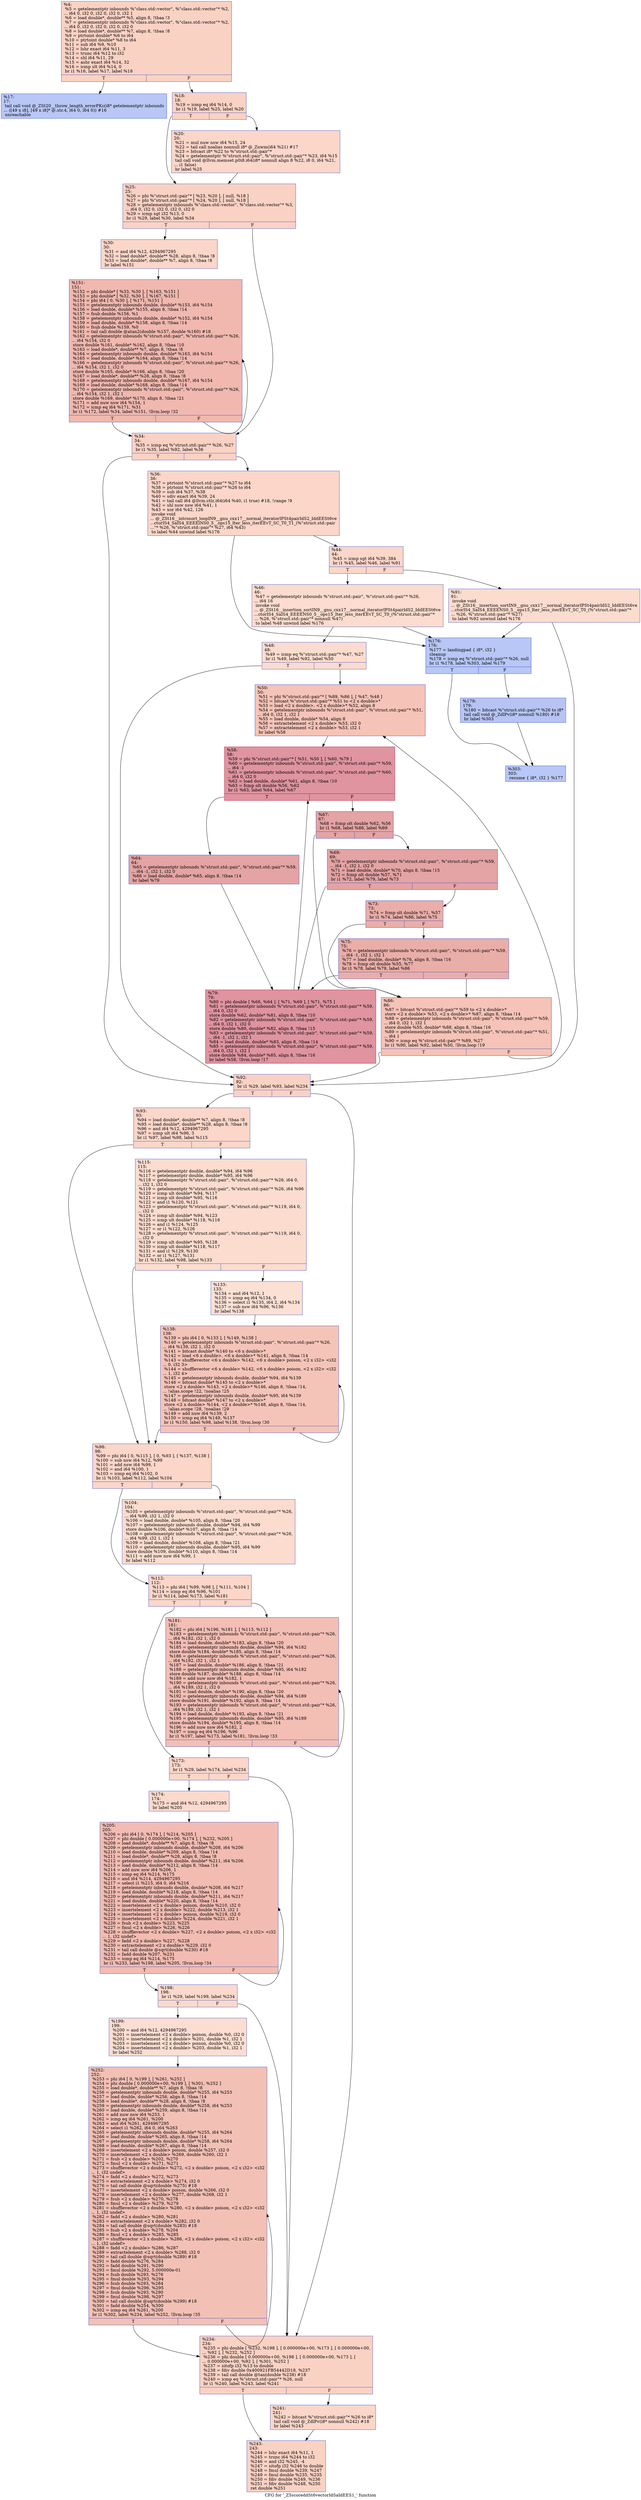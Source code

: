 digraph "CFG for '_Z5scoreddSt6vectorIdSaIdEES1_' function" {
	label="CFG for '_Z5scoreddSt6vectorIdSaIdEES1_' function";

	Node0x55e2c5cd64c0 [shape=record,color="#3d50c3ff", style=filled, fillcolor="#f4987a70",label="{%4:\l  %5 = getelementptr inbounds %\"class.std::vector\", %\"class.std::vector\"* %2,\l... i64 0, i32 0, i32 0, i32 0, i32 1\l  %6 = load double*, double** %5, align 8, !tbaa !3\l  %7 = getelementptr inbounds %\"class.std::vector\", %\"class.std::vector\"* %2,\l... i64 0, i32 0, i32 0, i32 0, i32 0\l  %8 = load double*, double** %7, align 8, !tbaa !8\l  %9 = ptrtoint double* %6 to i64\l  %10 = ptrtoint double* %8 to i64\l  %11 = sub i64 %9, %10\l  %12 = lshr exact i64 %11, 3\l  %13 = trunc i64 %12 to i32\l  %14 = shl i64 %11, 29\l  %15 = ashr exact i64 %14, 32\l  %16 = icmp slt i64 %14, 0\l  br i1 %16, label %17, label %18\l|{<s0>T|<s1>F}}"];
	Node0x55e2c5cd64c0:s0 -> Node0x55e2c5cd6550;
	Node0x55e2c5cd64c0:s1 -> Node0x55e2c5cd78c0;
	Node0x55e2c5cd6550 [shape=record,color="#3d50c3ff", style=filled, fillcolor="#5f7fe870",label="{%17:\l17:                                               \l  tail call void @_ZSt20__throw_length_errorPKc(i8* getelementptr inbounds\l... ([49 x i8], [49 x i8]* @.str.4, i64 0, i64 0)) #16\l  unreachable\l}"];
	Node0x55e2c5cd78c0 [shape=record,color="#3d50c3ff", style=filled, fillcolor="#f4987a70",label="{%18:\l18:                                               \l  %19 = icmp eq i64 %14, 0\l  br i1 %19, label %25, label %20\l|{<s0>T|<s1>F}}"];
	Node0x55e2c5cd78c0:s0 -> Node0x55e2c5cd7d90;
	Node0x55e2c5cd78c0:s1 -> Node0x55e2c5cd7de0;
	Node0x55e2c5cd7de0 [shape=record,color="#3d50c3ff", style=filled, fillcolor="#f6a38570",label="{%20:\l20:                                               \l  %21 = mul nuw nsw i64 %15, 24\l  %22 = tail call noalias nonnull i8* @_Znwm(i64 %21) #17\l  %23 = bitcast i8* %22 to %\"struct.std::pair\"*\l  %24 = getelementptr %\"struct.std::pair\", %\"struct.std::pair\"* %23, i64 %15\l  tail call void @llvm.memset.p0i8.i64(i8* nonnull align 8 %22, i8 0, i64 %21,\l... i1 false)\l  br label %25\l}"];
	Node0x55e2c5cd7de0 -> Node0x55e2c5cd7d90;
	Node0x55e2c5cd7d90 [shape=record,color="#3d50c3ff", style=filled, fillcolor="#f4987a70",label="{%25:\l25:                                               \l  %26 = phi %\"struct.std::pair\"* [ %23, %20 ], [ null, %18 ]\l  %27 = phi %\"struct.std::pair\"* [ %24, %20 ], [ null, %18 ]\l  %28 = getelementptr inbounds %\"class.std::vector\", %\"class.std::vector\"* %3,\l... i64 0, i32 0, i32 0, i32 0, i32 0\l  %29 = icmp sgt i32 %13, 0\l  br i1 %29, label %30, label %34\l|{<s0>T|<s1>F}}"];
	Node0x55e2c5cd7d90:s0 -> Node0x55e2c5cd9200;
	Node0x55e2c5cd7d90:s1 -> Node0x55e2c5cd9250;
	Node0x55e2c5cd9200 [shape=record,color="#3d50c3ff", style=filled, fillcolor="#f6a38570",label="{%30:\l30:                                               \l  %31 = and i64 %12, 4294967295\l  %32 = load double*, double** %28, align 8, !tbaa !8\l  %33 = load double*, double** %7, align 8, !tbaa !8\l  br label %151\l}"];
	Node0x55e2c5cd9200 -> Node0x55e2c5cd9ce0;
	Node0x55e2c5cd9250 [shape=record,color="#3d50c3ff", style=filled, fillcolor="#f4987a70",label="{%34:\l34:                                               \l  %35 = icmp eq %\"struct.std::pair\"* %26, %27\l  br i1 %35, label %92, label %36\l|{<s0>T|<s1>F}}"];
	Node0x55e2c5cd9250:s0 -> Node0x55e2c5cd9e30;
	Node0x55e2c5cd9250:s1 -> Node0x55e2c5cd9e80;
	Node0x55e2c5cd9e80 [shape=record,color="#3d50c3ff", style=filled, fillcolor="#f6a38570",label="{%36:\l36:                                               \l  %37 = ptrtoint %\"struct.std::pair\"* %27 to i64\l  %38 = ptrtoint %\"struct.std::pair\"* %26 to i64\l  %39 = sub i64 %37, %38\l  %40 = sdiv exact i64 %39, 24\l  %41 = tail call i64 @llvm.ctlz.i64(i64 %40, i1 true) #18, !range !9\l  %42 = shl nuw nsw i64 %41, 1\l  %43 = xor i64 %42, 126\l  invoke void\l... @_ZSt16__introsort_loopIN9__gnu_cxx17__normal_iteratorIPSt4pairIdS2_IddEESt6ve\l...ctorIS4_SaIS4_EEEElNS0_5__ops15_Iter_less_iterEEvT_SC_T0_T1_(%\"struct.std::pair\l...\"* %26, %\"struct.std::pair\"* %27, i64 %43)\l          to label %44 unwind label %176\l}"];
	Node0x55e2c5cd9e80 -> Node0x55e2c5cda760;
	Node0x55e2c5cd9e80 -> Node0x55e2c5cda7f0;
	Node0x55e2c5cda760 [shape=record,color="#3d50c3ff", style=filled, fillcolor="#f6a38570",label="{%44:\l44:                                               \l  %45 = icmp sgt i64 %39, 384\l  br i1 %45, label %46, label %91\l|{<s0>T|<s1>F}}"];
	Node0x55e2c5cda760:s0 -> Node0x55e2c5cdac90;
	Node0x55e2c5cda760:s1 -> Node0x55e2c5cdace0;
	Node0x55e2c5cdac90 [shape=record,color="#3d50c3ff", style=filled, fillcolor="#f7af9170",label="{%46:\l46:                                               \l  %47 = getelementptr inbounds %\"struct.std::pair\", %\"struct.std::pair\"* %26,\l... i64 16\l  invoke void\l... @_ZSt16__insertion_sortIN9__gnu_cxx17__normal_iteratorIPSt4pairIdS2_IddEESt6ve\l...ctorIS4_SaIS4_EEEENS0_5__ops15_Iter_less_iterEEvT_SC_T0_(%\"struct.std::pair\"*\l... %26, %\"struct.std::pair\"* nonnull %47)\l          to label %48 unwind label %176\l}"];
	Node0x55e2c5cdac90 -> Node0x55e2c5cdaee0;
	Node0x55e2c5cdac90 -> Node0x55e2c5cda7f0;
	Node0x55e2c5cdaee0 [shape=record,color="#3d50c3ff", style=filled, fillcolor="#f7af9170",label="{%48:\l48:                                               \l  %49 = icmp eq %\"struct.std::pair\"* %47, %27\l  br i1 %49, label %92, label %50\l|{<s0>T|<s1>F}}"];
	Node0x55e2c5cdaee0:s0 -> Node0x55e2c5cd9e30;
	Node0x55e2c5cdaee0:s1 -> Node0x55e2c5cdb270;
	Node0x55e2c5cdb270 [shape=record,color="#3d50c3ff", style=filled, fillcolor="#e8765c70",label="{%50:\l50:                                               \l  %51 = phi %\"struct.std::pair\"* [ %89, %86 ], [ %47, %48 ]\l  %52 = bitcast %\"struct.std::pair\"* %51 to \<2 x double\>*\l  %53 = load \<2 x double\>, \<2 x double\>* %52, align 8\l  %54 = getelementptr inbounds %\"struct.std::pair\", %\"struct.std::pair\"* %51,\l... i64 0, i32 1, i32 1\l  %55 = load double, double* %54, align 8\l  %56 = extractelement \<2 x double\> %53, i32 0\l  %57 = extractelement \<2 x double\> %53, i32 1\l  br label %58\l}"];
	Node0x55e2c5cdb270 -> Node0x55e2c5cdb750;
	Node0x55e2c5cdb750 [shape=record,color="#b70d28ff", style=filled, fillcolor="#b70d2870",label="{%58:\l58:                                               \l  %59 = phi %\"struct.std::pair\"* [ %51, %50 ], [ %60, %79 ]\l  %60 = getelementptr inbounds %\"struct.std::pair\", %\"struct.std::pair\"* %59,\l... i64 -1\l  %61 = getelementptr inbounds %\"struct.std::pair\", %\"struct.std::pair\"* %60,\l... i64 0, i32 0\l  %62 = load double, double* %61, align 8, !tbaa !10\l  %63 = fcmp olt double %56, %62\l  br i1 %63, label %64, label %67\l|{<s0>T|<s1>F}}"];
	Node0x55e2c5cdb750:s0 -> Node0x55e2c5cdbd10;
	Node0x55e2c5cdb750:s1 -> Node0x55e2c5cdbda0;
	Node0x55e2c5cdbd10 [shape=record,color="#3d50c3ff", style=filled, fillcolor="#c32e3170",label="{%64:\l64:                                               \l  %65 = getelementptr inbounds %\"struct.std::pair\", %\"struct.std::pair\"* %59,\l... i64 -1, i32 1, i32 0\l  %66 = load double, double* %65, align 8, !tbaa !14\l  br label %79\l}"];
	Node0x55e2c5cdbd10 -> Node0x55e2c5cdb880;
	Node0x55e2c5cdbda0 [shape=record,color="#3d50c3ff", style=filled, fillcolor="#c32e3170",label="{%67:\l67:                                               \l  %68 = fcmp olt double %62, %56\l  br i1 %68, label %86, label %69\l|{<s0>T|<s1>F}}"];
	Node0x55e2c5cdbda0:s0 -> Node0x55e2c5cdb3a0;
	Node0x55e2c5cdbda0:s1 -> Node0x55e2c5cdc110;
	Node0x55e2c5cdc110 [shape=record,color="#3d50c3ff", style=filled, fillcolor="#c32e3170",label="{%69:\l69:                                               \l  %70 = getelementptr inbounds %\"struct.std::pair\", %\"struct.std::pair\"* %59,\l... i64 -1, i32 1, i32 0\l  %71 = load double, double* %70, align 8, !tbaa !15\l  %72 = fcmp olt double %57, %71\l  br i1 %72, label %79, label %73\l|{<s0>T|<s1>F}}"];
	Node0x55e2c5cdc110:s0 -> Node0x55e2c5cdb880;
	Node0x55e2c5cdc110:s1 -> Node0x55e2c5cdc3f0;
	Node0x55e2c5cdc3f0 [shape=record,color="#3d50c3ff", style=filled, fillcolor="#d0473d70",label="{%73:\l73:                                               \l  %74 = fcmp olt double %71, %57\l  br i1 %74, label %86, label %75\l|{<s0>T|<s1>F}}"];
	Node0x55e2c5cdc3f0:s0 -> Node0x55e2c5cdb3a0;
	Node0x55e2c5cdc3f0:s1 -> Node0x55e2c5cdc5c0;
	Node0x55e2c5cdc5c0 [shape=record,color="#3d50c3ff", style=filled, fillcolor="#d0473d70",label="{%75:\l75:                                               \l  %76 = getelementptr inbounds %\"struct.std::pair\", %\"struct.std::pair\"* %59,\l... i64 -1, i32 1, i32 1\l  %77 = load double, double* %76, align 8, !tbaa !16\l  %78 = fcmp olt double %55, %77\l  br i1 %78, label %79, label %86\l|{<s0>T|<s1>F}}"];
	Node0x55e2c5cdc5c0:s0 -> Node0x55e2c5cdb880;
	Node0x55e2c5cdc5c0:s1 -> Node0x55e2c5cdb3a0;
	Node0x55e2c5cdb880 [shape=record,color="#b70d28ff", style=filled, fillcolor="#b70d2870",label="{%79:\l79:                                               \l  %80 = phi double [ %66, %64 ], [ %71, %69 ], [ %71, %75 ]\l  %81 = getelementptr inbounds %\"struct.std::pair\", %\"struct.std::pair\"* %59,\l... i64 0, i32 0\l  store double %62, double* %81, align 8, !tbaa !10\l  %82 = getelementptr inbounds %\"struct.std::pair\", %\"struct.std::pair\"* %59,\l... i64 0, i32 1, i32 0\l  store double %80, double* %82, align 8, !tbaa !15\l  %83 = getelementptr inbounds %\"struct.std::pair\", %\"struct.std::pair\"* %59,\l... i64 -1, i32 1, i32 1\l  %84 = load double, double* %83, align 8, !tbaa !14\l  %85 = getelementptr inbounds %\"struct.std::pair\", %\"struct.std::pair\"* %59,\l... i64 0, i32 1, i32 1\l  store double %84, double* %85, align 8, !tbaa !16\l  br label %58, !llvm.loop !17\l}"];
	Node0x55e2c5cdb880 -> Node0x55e2c5cdb750;
	Node0x55e2c5cdb3a0 [shape=record,color="#3d50c3ff", style=filled, fillcolor="#e8765c70",label="{%86:\l86:                                               \l  %87 = bitcast %\"struct.std::pair\"* %59 to \<2 x double\>*\l  store \<2 x double\> %53, \<2 x double\>* %87, align 8, !tbaa !14\l  %88 = getelementptr inbounds %\"struct.std::pair\", %\"struct.std::pair\"* %59,\l... i64 0, i32 1, i32 1\l  store double %55, double* %88, align 8, !tbaa !16\l  %89 = getelementptr inbounds %\"struct.std::pair\", %\"struct.std::pair\"* %51,\l... i64 1\l  %90 = icmp eq %\"struct.std::pair\"* %89, %27\l  br i1 %90, label %92, label %50, !llvm.loop !19\l|{<s0>T|<s1>F}}"];
	Node0x55e2c5cdb3a0:s0 -> Node0x55e2c5cd9e30;
	Node0x55e2c5cdb3a0:s1 -> Node0x55e2c5cdb270;
	Node0x55e2c5cdace0 [shape=record,color="#3d50c3ff", style=filled, fillcolor="#f7af9170",label="{%91:\l91:                                               \l  invoke void\l... @_ZSt16__insertion_sortIN9__gnu_cxx17__normal_iteratorIPSt4pairIdS2_IddEESt6ve\l...ctorIS4_SaIS4_EEEENS0_5__ops15_Iter_less_iterEEvT_SC_T0_(%\"struct.std::pair\"*\l... %26, %\"struct.std::pair\"* %27)\l          to label %92 unwind label %176\l}"];
	Node0x55e2c5cdace0 -> Node0x55e2c5cd9e30;
	Node0x55e2c5cdace0 -> Node0x55e2c5cda7f0;
	Node0x55e2c5cd9e30 [shape=record,color="#3d50c3ff", style=filled, fillcolor="#f4987a70",label="{%92:\l92:                                               \l  br i1 %29, label %93, label %234\l|{<s0>T|<s1>F}}"];
	Node0x55e2c5cd9e30:s0 -> Node0x55e2c5cdef10;
	Node0x55e2c5cd9e30:s1 -> Node0x55e2c5cdef60;
	Node0x55e2c5cdef10 [shape=record,color="#3d50c3ff", style=filled, fillcolor="#f6a38570",label="{%93:\l93:                                               \l  %94 = load double*, double** %7, align 8, !tbaa !8\l  %95 = load double*, double** %28, align 8, !tbaa !8\l  %96 = and i64 %12, 4294967295\l  %97 = icmp ult i64 %96, 3\l  br i1 %97, label %98, label %115\l|{<s0>T|<s1>F}}"];
	Node0x55e2c5cdef10:s0 -> Node0x55e2c5cdf140;
	Node0x55e2c5cdef10:s1 -> Node0x55e2c5cdf190;
	Node0x55e2c5cdf140 [shape=record,color="#3d50c3ff", style=filled, fillcolor="#f6a38570",label="{%98:\l98:                                               \l  %99 = phi i64 [ 0, %115 ], [ 0, %93 ], [ %137, %138 ]\l  %100 = sub nsw i64 %12, %99\l  %101 = add nsw i64 %99, 1\l  %102 = and i64 %100, 1\l  %103 = icmp eq i64 %102, 0\l  br i1 %103, label %112, label %104\l|{<s0>T|<s1>F}}"];
	Node0x55e2c5cdf140:s0 -> Node0x55e2c5cdf670;
	Node0x55e2c5cdf140:s1 -> Node0x55e2c5cdf700;
	Node0x55e2c5cdf700 [shape=record,color="#3d50c3ff", style=filled, fillcolor="#f7af9170",label="{%104:\l104:                                              \l  %105 = getelementptr inbounds %\"struct.std::pair\", %\"struct.std::pair\"* %26,\l... i64 %99, i32 1, i32 0\l  %106 = load double, double* %105, align 8, !tbaa !20\l  %107 = getelementptr inbounds double, double* %94, i64 %99\l  store double %106, double* %107, align 8, !tbaa !14\l  %108 = getelementptr inbounds %\"struct.std::pair\", %\"struct.std::pair\"* %26,\l... i64 %99, i32 1, i32 1\l  %109 = load double, double* %108, align 8, !tbaa !21\l  %110 = getelementptr inbounds double, double* %95, i64 %99\l  store double %109, double* %110, align 8, !tbaa !14\l  %111 = add nuw nsw i64 %99, 1\l  br label %112\l}"];
	Node0x55e2c5cdf700 -> Node0x55e2c5cdf670;
	Node0x55e2c5cdf670 [shape=record,color="#3d50c3ff", style=filled, fillcolor="#f6a38570",label="{%112:\l112:                                              \l  %113 = phi i64 [ %99, %98 ], [ %111, %104 ]\l  %114 = icmp eq i64 %96, %101\l  br i1 %114, label %173, label %181\l|{<s0>T|<s1>F}}"];
	Node0x55e2c5cdf670:s0 -> Node0x55e2c5ce0140;
	Node0x55e2c5cdf670:s1 -> Node0x55e2c5ce0190;
	Node0x55e2c5cdf190 [shape=record,color="#3d50c3ff", style=filled, fillcolor="#f7af9170",label="{%115:\l115:                                              \l  %116 = getelementptr double, double* %94, i64 %96\l  %117 = getelementptr double, double* %95, i64 %96\l  %118 = getelementptr %\"struct.std::pair\", %\"struct.std::pair\"* %26, i64 0,\l... i32 1, i32 0\l  %119 = getelementptr %\"struct.std::pair\", %\"struct.std::pair\"* %26, i64 %96\l  %120 = icmp ult double* %94, %117\l  %121 = icmp ult double* %95, %116\l  %122 = and i1 %120, %121\l  %123 = getelementptr %\"struct.std::pair\", %\"struct.std::pair\"* %119, i64 0,\l... i32 0\l  %124 = icmp ult double* %94, %123\l  %125 = icmp ult double* %118, %116\l  %126 = and i1 %124, %125\l  %127 = or i1 %122, %126\l  %128 = getelementptr %\"struct.std::pair\", %\"struct.std::pair\"* %119, i64 0,\l... i32 0\l  %129 = icmp ult double* %95, %128\l  %130 = icmp ult double* %118, %117\l  %131 = and i1 %129, %130\l  %132 = or i1 %127, %131\l  br i1 %132, label %98, label %133\l|{<s0>T|<s1>F}}"];
	Node0x55e2c5cdf190:s0 -> Node0x55e2c5cdf140;
	Node0x55e2c5cdf190:s1 -> Node0x55e2c5ce1550;
	Node0x55e2c5ce1550 [shape=record,color="#3d50c3ff", style=filled, fillcolor="#f7b99e70",label="{%133:\l133:                                              \l  %134 = and i64 %12, 1\l  %135 = icmp eq i64 %134, 0\l  %136 = select i1 %135, i64 2, i64 %134\l  %137 = sub nsw i64 %96, %136\l  br label %138\l}"];
	Node0x55e2c5ce1550 -> Node0x55e2c5cdf2d0;
	Node0x55e2c5cdf2d0 [shape=record,color="#3d50c3ff", style=filled, fillcolor="#e97a5f70",label="{%138:\l138:                                              \l  %139 = phi i64 [ 0, %133 ], [ %149, %138 ]\l  %140 = getelementptr inbounds %\"struct.std::pair\", %\"struct.std::pair\"* %26,\l... i64 %139, i32 1, i32 0\l  %141 = bitcast double* %140 to \<6 x double\>*\l  %142 = load \<6 x double\>, \<6 x double\>* %141, align 8, !tbaa !14\l  %143 = shufflevector \<6 x double\> %142, \<6 x double\> poison, \<2 x i32\> \<i32\l... 0, i32 3\>\l  %144 = shufflevector \<6 x double\> %142, \<6 x double\> poison, \<2 x i32\> \<i32\l... 1, i32 4\>\l  %145 = getelementptr inbounds double, double* %94, i64 %139\l  %146 = bitcast double* %145 to \<2 x double\>*\l  store \<2 x double\> %143, \<2 x double\>* %146, align 8, !tbaa !14,\l... !alias.scope !22, !noalias !25\l  %147 = getelementptr inbounds double, double* %95, i64 %139\l  %148 = bitcast double* %147 to \<2 x double\>*\l  store \<2 x double\> %144, \<2 x double\>* %148, align 8, !tbaa !14,\l... !alias.scope !28, !noalias !29\l  %149 = add nuw i64 %139, 2\l  %150 = icmp eq i64 %149, %137\l  br i1 %150, label %98, label %138, !llvm.loop !30\l|{<s0>T|<s1>F}}"];
	Node0x55e2c5cdf2d0:s0 -> Node0x55e2c5cdf140;
	Node0x55e2c5cdf2d0:s1 -> Node0x55e2c5cdf2d0;
	Node0x55e2c5cd9ce0 [shape=record,color="#3d50c3ff", style=filled, fillcolor="#dc5d4a70",label="{%151:\l151:                                              \l  %152 = phi double* [ %33, %30 ], [ %163, %151 ]\l  %153 = phi double* [ %32, %30 ], [ %167, %151 ]\l  %154 = phi i64 [ 0, %30 ], [ %171, %151 ]\l  %155 = getelementptr inbounds double, double* %153, i64 %154\l  %156 = load double, double* %155, align 8, !tbaa !14\l  %157 = fsub double %156, %1\l  %158 = getelementptr inbounds double, double* %152, i64 %154\l  %159 = load double, double* %158, align 8, !tbaa !14\l  %160 = fsub double %159, %0\l  %161 = tail call double @atan2(double %157, double %160) #18\l  %162 = getelementptr inbounds %\"struct.std::pair\", %\"struct.std::pair\"* %26,\l... i64 %154, i32 0\l  store double %161, double* %162, align 8, !tbaa !10\l  %163 = load double*, double** %7, align 8, !tbaa !8\l  %164 = getelementptr inbounds double, double* %163, i64 %154\l  %165 = load double, double* %164, align 8, !tbaa !14\l  %166 = getelementptr inbounds %\"struct.std::pair\", %\"struct.std::pair\"* %26,\l... i64 %154, i32 1, i32 0\l  store double %165, double* %166, align 8, !tbaa !20\l  %167 = load double*, double** %28, align 8, !tbaa !8\l  %168 = getelementptr inbounds double, double* %167, i64 %154\l  %169 = load double, double* %168, align 8, !tbaa !14\l  %170 = getelementptr inbounds %\"struct.std::pair\", %\"struct.std::pair\"* %26,\l... i64 %154, i32 1, i32 1\l  store double %169, double* %170, align 8, !tbaa !21\l  %171 = add nuw nsw i64 %154, 1\l  %172 = icmp eq i64 %171, %31\l  br i1 %172, label %34, label %151, !llvm.loop !32\l|{<s0>T|<s1>F}}"];
	Node0x55e2c5cd9ce0:s0 -> Node0x55e2c5cd9250;
	Node0x55e2c5cd9ce0:s1 -> Node0x55e2c5cd9ce0;
	Node0x55e2c5ce0140 [shape=record,color="#3d50c3ff", style=filled, fillcolor="#f6a38570",label="{%173:\l173:                                              \l  br i1 %29, label %174, label %234\l|{<s0>T|<s1>F}}"];
	Node0x55e2c5ce0140:s0 -> Node0x55e2c5ce4720;
	Node0x55e2c5ce0140:s1 -> Node0x55e2c5cdef60;
	Node0x55e2c5ce4720 [shape=record,color="#3d50c3ff", style=filled, fillcolor="#f7ac8e70",label="{%174:\l174:                                              \l  %175 = and i64 %12, 4294967295\l  br label %205\l}"];
	Node0x55e2c5ce4720 -> Node0x55e2c5ce48b0;
	Node0x55e2c5cda7f0 [shape=record,color="#3d50c3ff", style=filled, fillcolor="#5f7fe870",label="{%176:\l176:                                              \l  %177 = landingpad \{ i8*, i32 \}\l          cleanup\l  %178 = icmp eq %\"struct.std::pair\"* %26, null\l  br i1 %178, label %303, label %179\l|{<s0>T|<s1>F}}"];
	Node0x55e2c5cda7f0:s0 -> Node0x55e2c5ce4a50;
	Node0x55e2c5cda7f0:s1 -> Node0x55e2c5ce4aa0;
	Node0x55e2c5ce4aa0 [shape=record,color="#3d50c3ff", style=filled, fillcolor="#5b7ae570",label="{%179:\l179:                                              \l  %180 = bitcast %\"struct.std::pair\"* %26 to i8*\l  tail call void @_ZdlPv(i8* nonnull %180) #18\l  br label %303\l}"];
	Node0x55e2c5ce4aa0 -> Node0x55e2c5ce4a50;
	Node0x55e2c5ce0190 [shape=record,color="#3d50c3ff", style=filled, fillcolor="#e36c5570",label="{%181:\l181:                                              \l  %182 = phi i64 [ %196, %181 ], [ %113, %112 ]\l  %183 = getelementptr inbounds %\"struct.std::pair\", %\"struct.std::pair\"* %26,\l... i64 %182, i32 1, i32 0\l  %184 = load double, double* %183, align 8, !tbaa !20\l  %185 = getelementptr inbounds double, double* %94, i64 %182\l  store double %184, double* %185, align 8, !tbaa !14\l  %186 = getelementptr inbounds %\"struct.std::pair\", %\"struct.std::pair\"* %26,\l... i64 %182, i32 1, i32 1\l  %187 = load double, double* %186, align 8, !tbaa !21\l  %188 = getelementptr inbounds double, double* %95, i64 %182\l  store double %187, double* %188, align 8, !tbaa !14\l  %189 = add nuw nsw i64 %182, 1\l  %190 = getelementptr inbounds %\"struct.std::pair\", %\"struct.std::pair\"* %26,\l... i64 %189, i32 1, i32 0\l  %191 = load double, double* %190, align 8, !tbaa !20\l  %192 = getelementptr inbounds double, double* %94, i64 %189\l  store double %191, double* %192, align 8, !tbaa !14\l  %193 = getelementptr inbounds %\"struct.std::pair\", %\"struct.std::pair\"* %26,\l... i64 %189, i32 1, i32 1\l  %194 = load double, double* %193, align 8, !tbaa !21\l  %195 = getelementptr inbounds double, double* %95, i64 %189\l  store double %194, double* %195, align 8, !tbaa !14\l  %196 = add nuw nsw i64 %182, 2\l  %197 = icmp eq i64 %196, %96\l  br i1 %197, label %173, label %181, !llvm.loop !33\l|{<s0>T|<s1>F}}"];
	Node0x55e2c5ce0190:s0 -> Node0x55e2c5ce0140;
	Node0x55e2c5ce0190:s1 -> Node0x55e2c5ce0190;
	Node0x55e2c5ce5c30 [shape=record,color="#3d50c3ff", style=filled, fillcolor="#f7ac8e70",label="{%198:\l198:                                              \l  br i1 %29, label %199, label %234\l|{<s0>T|<s1>F}}"];
	Node0x55e2c5ce5c30:s0 -> Node0x55e2c5ce5cc0;
	Node0x55e2c5ce5c30:s1 -> Node0x55e2c5cdef60;
	Node0x55e2c5ce5cc0 [shape=record,color="#3d50c3ff", style=filled, fillcolor="#f7b39670",label="{%199:\l199:                                              \l  %200 = and i64 %12, 4294967295\l  %201 = insertelement \<2 x double\> poison, double %0, i32 0\l  %202 = insertelement \<2 x double\> %201, double %1, i32 1\l  %203 = insertelement \<2 x double\> poison, double %0, i32 0\l  %204 = insertelement \<2 x double\> %203, double %1, i32 1\l  br label %252\l}"];
	Node0x55e2c5ce5cc0 -> Node0x55e2c5ce6110;
	Node0x55e2c5ce48b0 [shape=record,color="#3d50c3ff", style=filled, fillcolor="#e1675170",label="{%205:\l205:                                              \l  %206 = phi i64 [ 0, %174 ], [ %214, %205 ]\l  %207 = phi double [ 0.000000e+00, %174 ], [ %232, %205 ]\l  %208 = load double*, double** %7, align 8, !tbaa !8\l  %209 = getelementptr inbounds double, double* %208, i64 %206\l  %210 = load double, double* %209, align 8, !tbaa !14\l  %211 = load double*, double** %28, align 8, !tbaa !8\l  %212 = getelementptr inbounds double, double* %211, i64 %206\l  %213 = load double, double* %212, align 8, !tbaa !14\l  %214 = add nuw nsw i64 %206, 1\l  %215 = icmp eq i64 %214, %175\l  %216 = and i64 %214, 4294967295\l  %217 = select i1 %215, i64 0, i64 %216\l  %218 = getelementptr inbounds double, double* %208, i64 %217\l  %219 = load double, double* %218, align 8, !tbaa !14\l  %220 = getelementptr inbounds double, double* %211, i64 %217\l  %221 = load double, double* %220, align 8, !tbaa !14\l  %222 = insertelement \<2 x double\> poison, double %210, i32 0\l  %223 = insertelement \<2 x double\> %222, double %213, i32 1\l  %224 = insertelement \<2 x double\> poison, double %219, i32 0\l  %225 = insertelement \<2 x double\> %224, double %221, i32 1\l  %226 = fsub \<2 x double\> %223, %225\l  %227 = fmul \<2 x double\> %226, %226\l  %228 = shufflevector \<2 x double\> %227, \<2 x double\> poison, \<2 x i32\> \<i32\l... 1, i32 undef\>\l  %229 = fadd \<2 x double\> %227, %228\l  %230 = extractelement \<2 x double\> %229, i32 0\l  %231 = tail call double @sqrt(double %230) #18\l  %232 = fadd double %207, %231\l  %233 = icmp eq i64 %214, %175\l  br i1 %233, label %198, label %205, !llvm.loop !34\l|{<s0>T|<s1>F}}"];
	Node0x55e2c5ce48b0:s0 -> Node0x55e2c5ce5c30;
	Node0x55e2c5ce48b0:s1 -> Node0x55e2c5ce48b0;
	Node0x55e2c5cdef60 [shape=record,color="#3d50c3ff", style=filled, fillcolor="#f4987a70",label="{%234:\l234:                                              \l  %235 = phi double [ %232, %198 ], [ 0.000000e+00, %173 ], [ 0.000000e+00,\l... %92 ], [ %232, %252 ]\l  %236 = phi double [ 0.000000e+00, %198 ], [ 0.000000e+00, %173 ], [\l... 0.000000e+00, %92 ], [ %301, %252 ]\l  %237 = sitofp i32 %13 to double\l  %238 = fdiv double 0x400921FB54442D18, %237\l  %239 = tail call double @tan(double %238) #18\l  %240 = icmp eq %\"struct.std::pair\"* %26, null\l  br i1 %240, label %243, label %241\l|{<s0>T|<s1>F}}"];
	Node0x55e2c5cdef60:s0 -> Node0x55e2c5ce8480;
	Node0x55e2c5cdef60:s1 -> Node0x55e2c5ce8510;
	Node0x55e2c5ce8510 [shape=record,color="#3d50c3ff", style=filled, fillcolor="#f6a38570",label="{%241:\l241:                                              \l  %242 = bitcast %\"struct.std::pair\"* %26 to i8*\l  tail call void @_ZdlPv(i8* nonnull %242) #18\l  br label %243\l}"];
	Node0x55e2c5ce8510 -> Node0x55e2c5ce8480;
	Node0x55e2c5ce8480 [shape=record,color="#3d50c3ff", style=filled, fillcolor="#f4987a70",label="{%243:\l243:                                              \l  %244 = lshr exact i64 %11, 1\l  %245 = trunc i64 %244 to i32\l  %246 = and i32 %245, -4\l  %247 = sitofp i32 %246 to double\l  %248 = fmul double %239, %247\l  %249 = fmul double %235, %235\l  %250 = fdiv double %249, %236\l  %251 = fdiv double %248, %250\l  ret double %251\l}"];
	Node0x55e2c5ce6110 [shape=record,color="#3d50c3ff", style=filled, fillcolor="#e5705870",label="{%252:\l252:                                              \l  %253 = phi i64 [ 0, %199 ], [ %261, %252 ]\l  %254 = phi double [ 0.000000e+00, %199 ], [ %301, %252 ]\l  %255 = load double*, double** %7, align 8, !tbaa !8\l  %256 = getelementptr inbounds double, double* %255, i64 %253\l  %257 = load double, double* %256, align 8, !tbaa !14\l  %258 = load double*, double** %28, align 8, !tbaa !8\l  %259 = getelementptr inbounds double, double* %258, i64 %253\l  %260 = load double, double* %259, align 8, !tbaa !14\l  %261 = add nuw nsw i64 %253, 1\l  %262 = icmp eq i64 %261, %200\l  %263 = and i64 %261, 4294967295\l  %264 = select i1 %262, i64 0, i64 %263\l  %265 = getelementptr inbounds double, double* %255, i64 %264\l  %266 = load double, double* %265, align 8, !tbaa !14\l  %267 = getelementptr inbounds double, double* %258, i64 %264\l  %268 = load double, double* %267, align 8, !tbaa !14\l  %269 = insertelement \<2 x double\> poison, double %257, i32 0\l  %270 = insertelement \<2 x double\> %269, double %260, i32 1\l  %271 = fsub \<2 x double\> %202, %270\l  %272 = fmul \<2 x double\> %271, %271\l  %273 = shufflevector \<2 x double\> %272, \<2 x double\> poison, \<2 x i32\> \<i32\l... 1, i32 undef\>\l  %274 = fadd \<2 x double\> %272, %273\l  %275 = extractelement \<2 x double\> %274, i32 0\l  %276 = tail call double @sqrt(double %275) #18\l  %277 = insertelement \<2 x double\> poison, double %266, i32 0\l  %278 = insertelement \<2 x double\> %277, double %268, i32 1\l  %279 = fsub \<2 x double\> %270, %278\l  %280 = fmul \<2 x double\> %279, %279\l  %281 = shufflevector \<2 x double\> %280, \<2 x double\> poison, \<2 x i32\> \<i32\l... 1, i32 undef\>\l  %282 = fadd \<2 x double\> %280, %281\l  %283 = extractelement \<2 x double\> %282, i32 0\l  %284 = tail call double @sqrt(double %283) #18\l  %285 = fsub \<2 x double\> %278, %204\l  %286 = fmul \<2 x double\> %285, %285\l  %287 = shufflevector \<2 x double\> %286, \<2 x double\> poison, \<2 x i32\> \<i32\l... 1, i32 undef\>\l  %288 = fadd \<2 x double\> %286, %287\l  %289 = extractelement \<2 x double\> %288, i32 0\l  %290 = tail call double @sqrt(double %289) #18\l  %291 = fadd double %276, %284\l  %292 = fadd double %291, %290\l  %293 = fmul double %292, 5.000000e-01\l  %294 = fsub double %293, %276\l  %295 = fmul double %293, %294\l  %296 = fsub double %293, %284\l  %297 = fmul double %296, %295\l  %298 = fsub double %293, %290\l  %299 = fmul double %298, %297\l  %300 = tail call double @sqrt(double %299) #18\l  %301 = fadd double %254, %300\l  %302 = icmp eq i64 %261, %200\l  br i1 %302, label %234, label %252, !llvm.loop !35\l|{<s0>T|<s1>F}}"];
	Node0x55e2c5ce6110:s0 -> Node0x55e2c5cdef60;
	Node0x55e2c5ce6110:s1 -> Node0x55e2c5ce6110;
	Node0x55e2c5ce4a50 [shape=record,color="#3d50c3ff", style=filled, fillcolor="#5f7fe870",label="{%303:\l303:                                              \l  resume \{ i8*, i32 \} %177\l}"];
}
